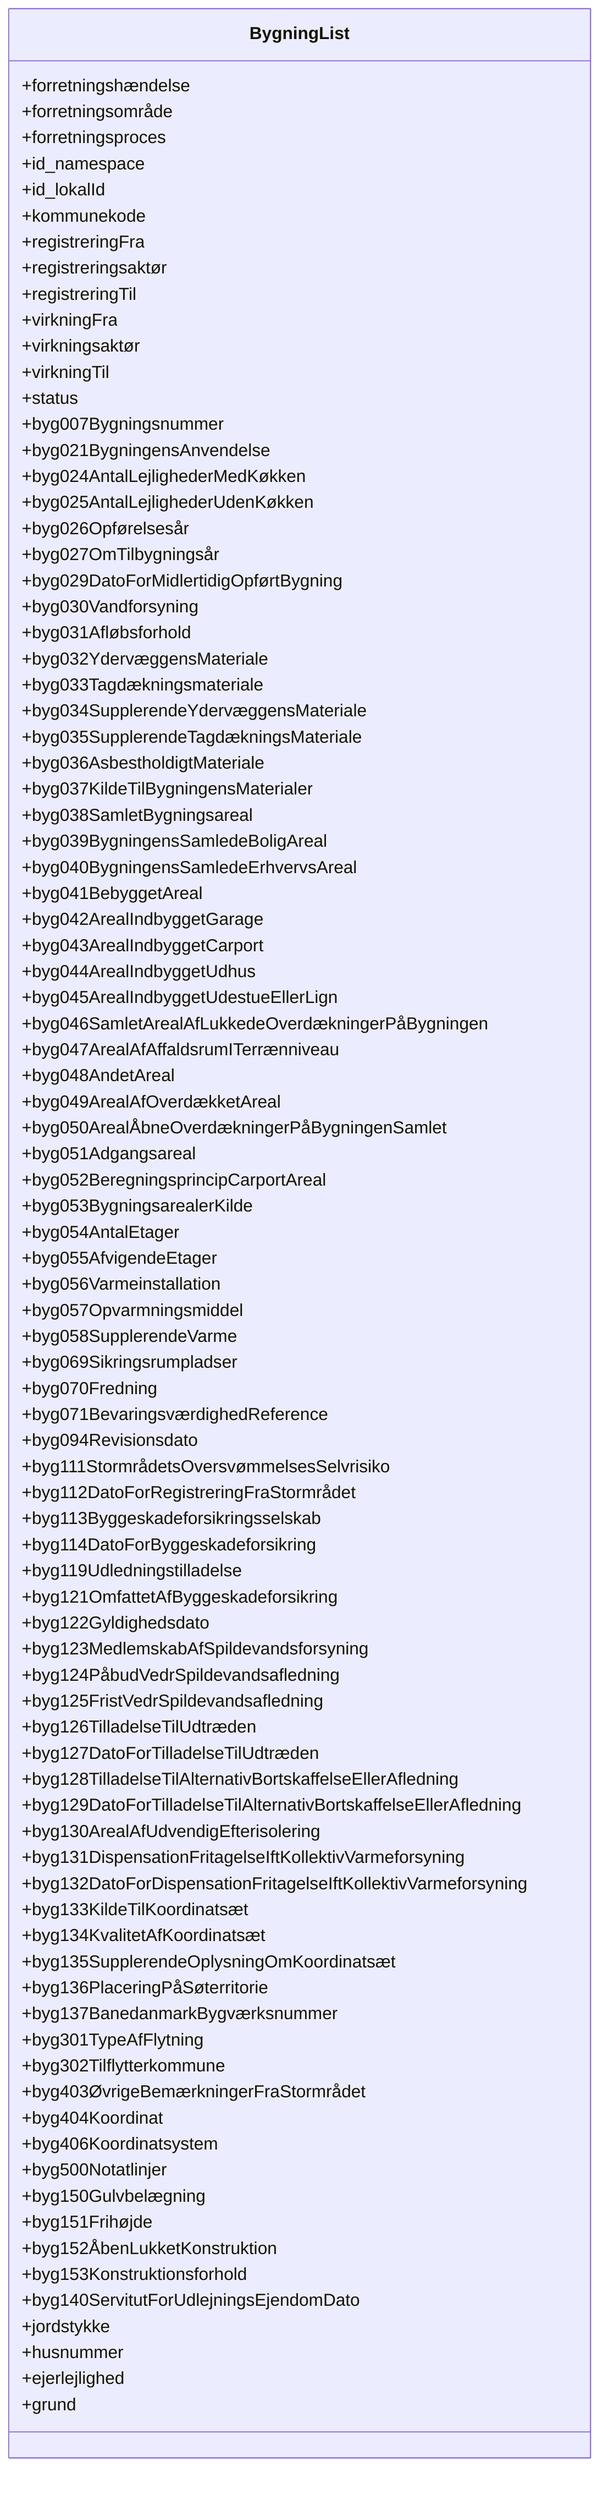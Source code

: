 classDiagram
class BygningList {
  +forretningshændelse
  +forretningsområde
  +forretningsproces
  +id_namespace
  +id_lokalId
  +kommunekode
  +registreringFra
  +registreringsaktør
  +registreringTil
  +virkningFra
  +virkningsaktør
  +virkningTil
  +status
  +byg007Bygningsnummer
  +byg021BygningensAnvendelse
  +byg024AntalLejlighederMedKøkken
  +byg025AntalLejlighederUdenKøkken
  +byg026Opførelsesår
  +byg027OmTilbygningsår
  +byg029DatoForMidlertidigOpførtBygning
  +byg030Vandforsyning
  +byg031Afløbsforhold
  +byg032YdervæggensMateriale
  +byg033Tagdækningsmateriale
  +byg034SupplerendeYdervæggensMateriale
  +byg035SupplerendeTagdækningsMateriale
  +byg036AsbestholdigtMateriale
  +byg037KildeTilBygningensMaterialer
  +byg038SamletBygningsareal
  +byg039BygningensSamledeBoligAreal
  +byg040BygningensSamledeErhvervsAreal
  +byg041BebyggetAreal
  +byg042ArealIndbyggetGarage
  +byg043ArealIndbyggetCarport
  +byg044ArealIndbyggetUdhus
  +byg045ArealIndbyggetUdestueEllerLign
  +byg046SamletArealAfLukkedeOverdækningerPåBygningen
  +byg047ArealAfAffaldsrumITerrænniveau
  +byg048AndetAreal
  +byg049ArealAfOverdækketAreal
  +byg050ArealÅbneOverdækningerPåBygningenSamlet
  +byg051Adgangsareal
  +byg052BeregningsprincipCarportAreal
  +byg053BygningsarealerKilde
  +byg054AntalEtager
  +byg055AfvigendeEtager
  +byg056Varmeinstallation
  +byg057Opvarmningsmiddel
  +byg058SupplerendeVarme
  +byg069Sikringsrumpladser
  +byg070Fredning
  +byg071BevaringsværdighedReference
  +byg094Revisionsdato
  +byg111StormrådetsOversvømmelsesSelvrisiko
  +byg112DatoForRegistreringFraStormrådet
  +byg113Byggeskadeforsikringsselskab
  +byg114DatoForByggeskadeforsikring
  +byg119Udledningstilladelse
  +byg121OmfattetAfByggeskadeforsikring
  +byg122Gyldighedsdato
  +byg123MedlemskabAfSpildevandsforsyning
  +byg124PåbudVedrSpildevandsafledning
  +byg125FristVedrSpildevandsafledning
  +byg126TilladelseTilUdtræden
  +byg127DatoForTilladelseTilUdtræden
  +byg128TilladelseTilAlternativBortskaffelseEllerAfledning
  +byg129DatoForTilladelseTilAlternativBortskaffelseEllerAfledning
  +byg130ArealAfUdvendigEfterisolering
  +byg131DispensationFritagelseIftKollektivVarmeforsyning
  +byg132DatoForDispensationFritagelseIftKollektivVarmeforsyning
  +byg133KildeTilKoordinatsæt
  +byg134KvalitetAfKoordinatsæt
  +byg135SupplerendeOplysningOmKoordinatsæt
  +byg136PlaceringPåSøterritorie
  +byg137BanedanmarkBygværksnummer
  +byg301TypeAfFlytning
  +byg302Tilflytterkommune
  +byg403ØvrigeBemærkningerFraStormrådet
  +byg404Koordinat
  +byg406Koordinatsystem
  +byg500Notatlinjer
  +byg150Gulvbelægning
  +byg151Frihøjde
  +byg152ÅbenLukketKonstruktion
  +byg153Konstruktionsforhold
  +byg140ServitutForUdlejningsEjendomDato
  +jordstykke
  +husnummer
  +ejerlejlighed
  +grund
}